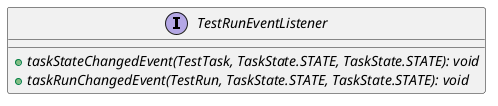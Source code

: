 @startuml

    interface TestRunEventListener [[TestRunEventListener.html]] {
        {abstract} +taskStateChangedEvent(TestTask, TaskState.STATE, TaskState.STATE): void
        {abstract} +taskRunChangedEvent(TestRun, TaskState.STATE, TaskState.STATE): void
    }

@enduml
